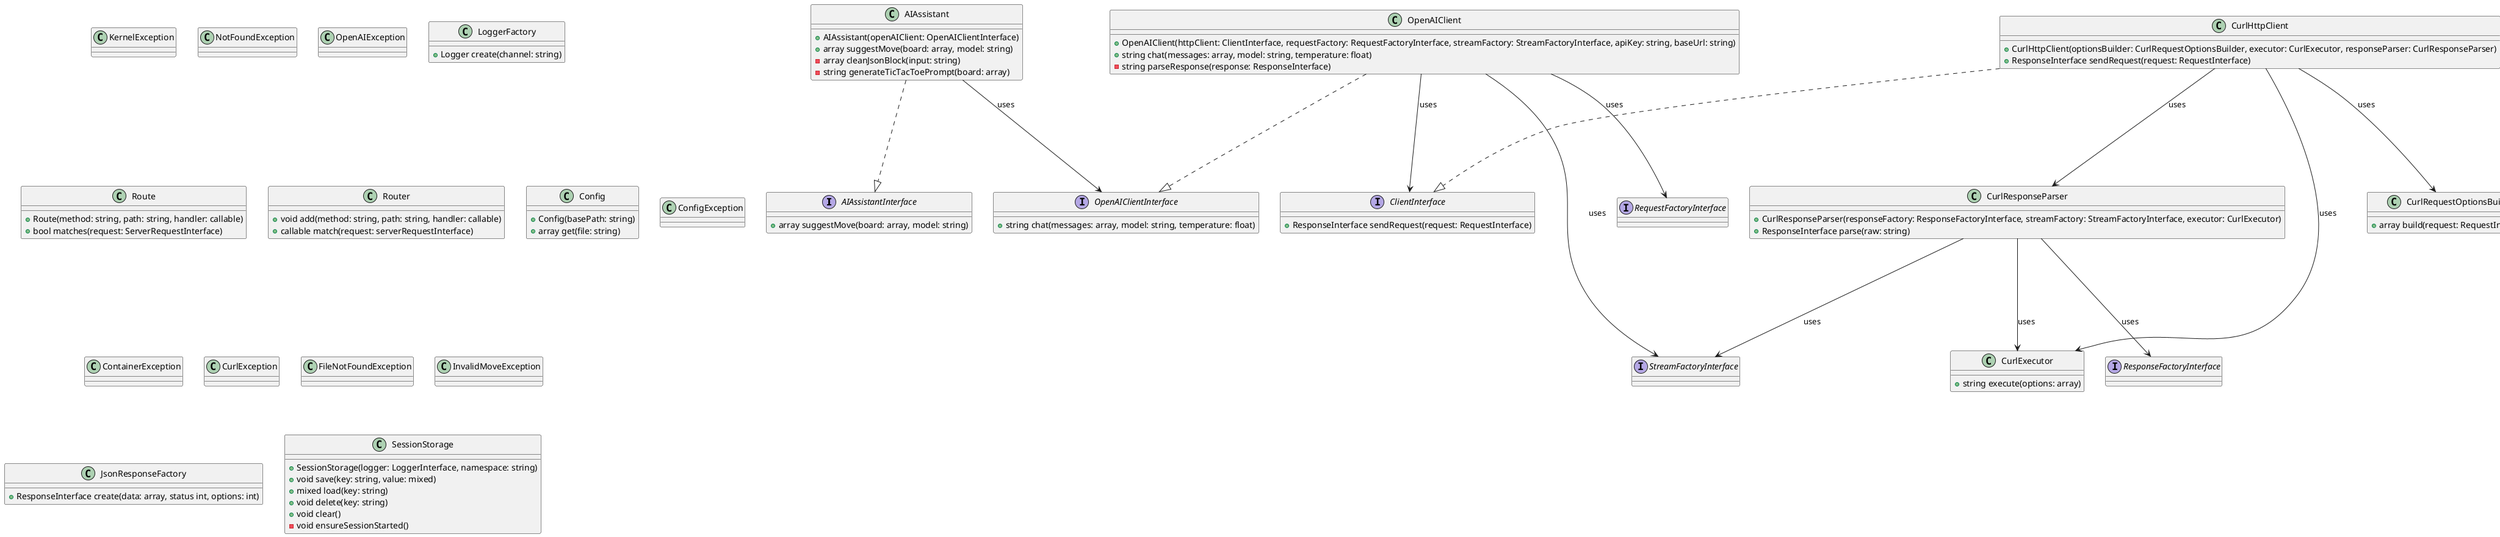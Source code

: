@startuml
interface AIAssistantInterface {
+array suggestMove(board: array, model: string)
}
interface OpenAIClientInterface {
+string chat(messages: array, model: string, temperature: float)
}
interface StorageInterface {
+save(key: string, value: mixed)
+mixed load(key: string)
+delete(key: string)
+bool exists(key: string)
+clear()
}
interface ClientInterface {
+ResponseInterface sendRequest(request: RequestInterface)
}
interface ServiceProvider {
+void register(container: ContainerInterface)
}
interface ContainerInterface {
+mixed get(id: string)
+bool has(id: string)
}
interface RouterInterface {
+void add(method: string, path: string, handler: callable)
+callable match(request: ServerRequestInterface)
}
interface StreamFactoryInterface {}
interface RequestFactoryInterface {}
interface ResponseFactoryInterface {}
class AIAssistant {
+AIAssistant(openAIClient: OpenAIClientInterface)
+array suggestMove(board: array, model: string)
-array cleanJsonBlock(input: string)
-string generateTicTacToePrompt(board: array)
}
class Application {
+Application(dispatcher: Dispatcher)
+void run(request: ServerRequestInterface)
-void emit(response: ResponseInterface)
}
class Board {
+void createEmptyBoard(size: int)
+array getBoard()
+void setBoard(board: array)
+void validateBoard(board: array)
+string getWinner()
+void applyMove(row: int, col: int, player: string)
+bool hasNoWinnerButBoardIsFull()
+bool isFull()
-array getColumns()
-array getDiagonals()
-bool allEqual(cells: array)
-bool isValidMove(row: int, col: int)
}
class BoardController {
+BoardController(logger: LoggerInterface, board: Board, storage: StorageInterface)
+ResponseInterface __invoke(request: RequestIntreface)
+ResponseInterface mark(request: RequestInterface, aiAssistant: AIAssistantInterface)
-array getResultValue(success: bool, data: mixed)
}
class IndexController {
+IndexController(view: View)
+ResponseInterface __invoke(request: ServerRequestInterface)
}
class KernelException {}
class NotFoundException {}
class OpenAIException {}
class CurlExecutor {
+string execute(options: array)
}
class CurlRequestOptionsBuilder {
+array build(request: RequestInterface)
}
class CurlResponseParser {
+CurlResponseParser(responseFactory: ResponseFactoryInterface, streamFactory: StreamFactoryInterface, executor: CurlExecutor)
+ResponseInterface parse(raw: string)
}
class CurlHttpClient {
+CurlHttpClient(optionsBuilder: CurlRequestOptionsBuilder, executor: CurlExecutor, responseParser: CurlResponseParser)
+ResponseInterface sendRequest(request: RequestInterface)
}
class Kernel {
+Kernel(container: Container, providers: array)
+Container getContainer()
+void registerProvider(providerClasses: array)
}
class OpenAIClient {
+OpenAIClient(httpClient: ClientInterface, requestFactory: RequestFactoryInterface, streamFactory: StreamFactoryInterface, apiKey: string, baseUrl: string)
+string chat(messages: array, model: string, temperature: float)
-string parseResponse(response: ResponseInterface)
}
class AIAssistantServiceProvider {
+void register(container: ContainerInterface)
}
class AIClientServiceProvider {
+void register(container: ContainerInterface)
}
class StorageServiceProvider {
+void register(container: ContainerInterface)
}
class Container {
+void bind(id: string, resolver: callable|string)
+mixed get(id: string)
+bool has(id: string)
}
class Dispatcher {
+Dispatcher(router: RouterInterface)
+ResponseInterface handle(request: ServerRequestInterface)
}
class LoggerFactory {
+Logger create(channel: string)
}
class Route {
+Route(method: string, path: string, handler: callable)
+bool matches(request: ServerRequestInterface)
}
class Router {
+void add(method: string, path: string, handler: callable)
+callable match(request: serverRequestInterface)
}
class Config {
+Config(basePath: string)
+array get(file: string)
}
class ConfigException {}
class ContainerException {}
class CurlException {}
class FileNotFoundException {}
class InvalidMoveException {}
class JsonResponseFactory {
+ResponseInterface create(data: array, status int, options: int)
}
class View {
+View(viewsPath: string, layoutsPath: string)
+ResponseInterface render(view: string, data: array, layout: string)
-string replacePlaceholders(template: string, data: array)
}
class SessionStorage {
+SessionStorage(logger: LoggerInterface, namespace: string)
+void save(key: string, value: mixed)
+mixed load(key: string)
+void delete(key: string)
+void clear()
-void ensureSessionStarted()
}
Application --> Dispatcher : uses
AIAssistant ..|> AIAssistantInterface
AIAssistant --> OpenAIClientInterface : uses
BoardController --> StorageInterface : uses
BoardController --> Board : uses
BoardController --> LoggerInterface : uses
IndexController --> View : uses
CurlHttpClient ..|> ClientInterface
CurlHttpClient --> CurlRequestOptionsBuilder : uses
CurlHttpClient --> CurlExecutor : uses
CurlHttpClient --> CurlResponseParser : uses
CurlResponseParser --> ResponseFactoryInterface : uses
CurlResponseParser --> StreamFactoryInterface : uses
CurlResponseParser --> CurlExecutor : uses
Kernel --> ContainerInterface : uses
OpenAIClient ..|> OpenAIClientInterface
OpenAIClient --> ClientInterface : uses
OpenAIClient --> RequestFactoryInterface : uses
OpenAIClient --> StreamFactoryInterface : uses
AIAssistantServiceProvider ..|> ServiceProvider
AIClientServiceProvider ..|> ServiceProvider
StorageServiceProvider ..|> ServiceProvider
Container ..|> ContainerInterface
Dispatcher --> RouterInterface : uses
@enduml
